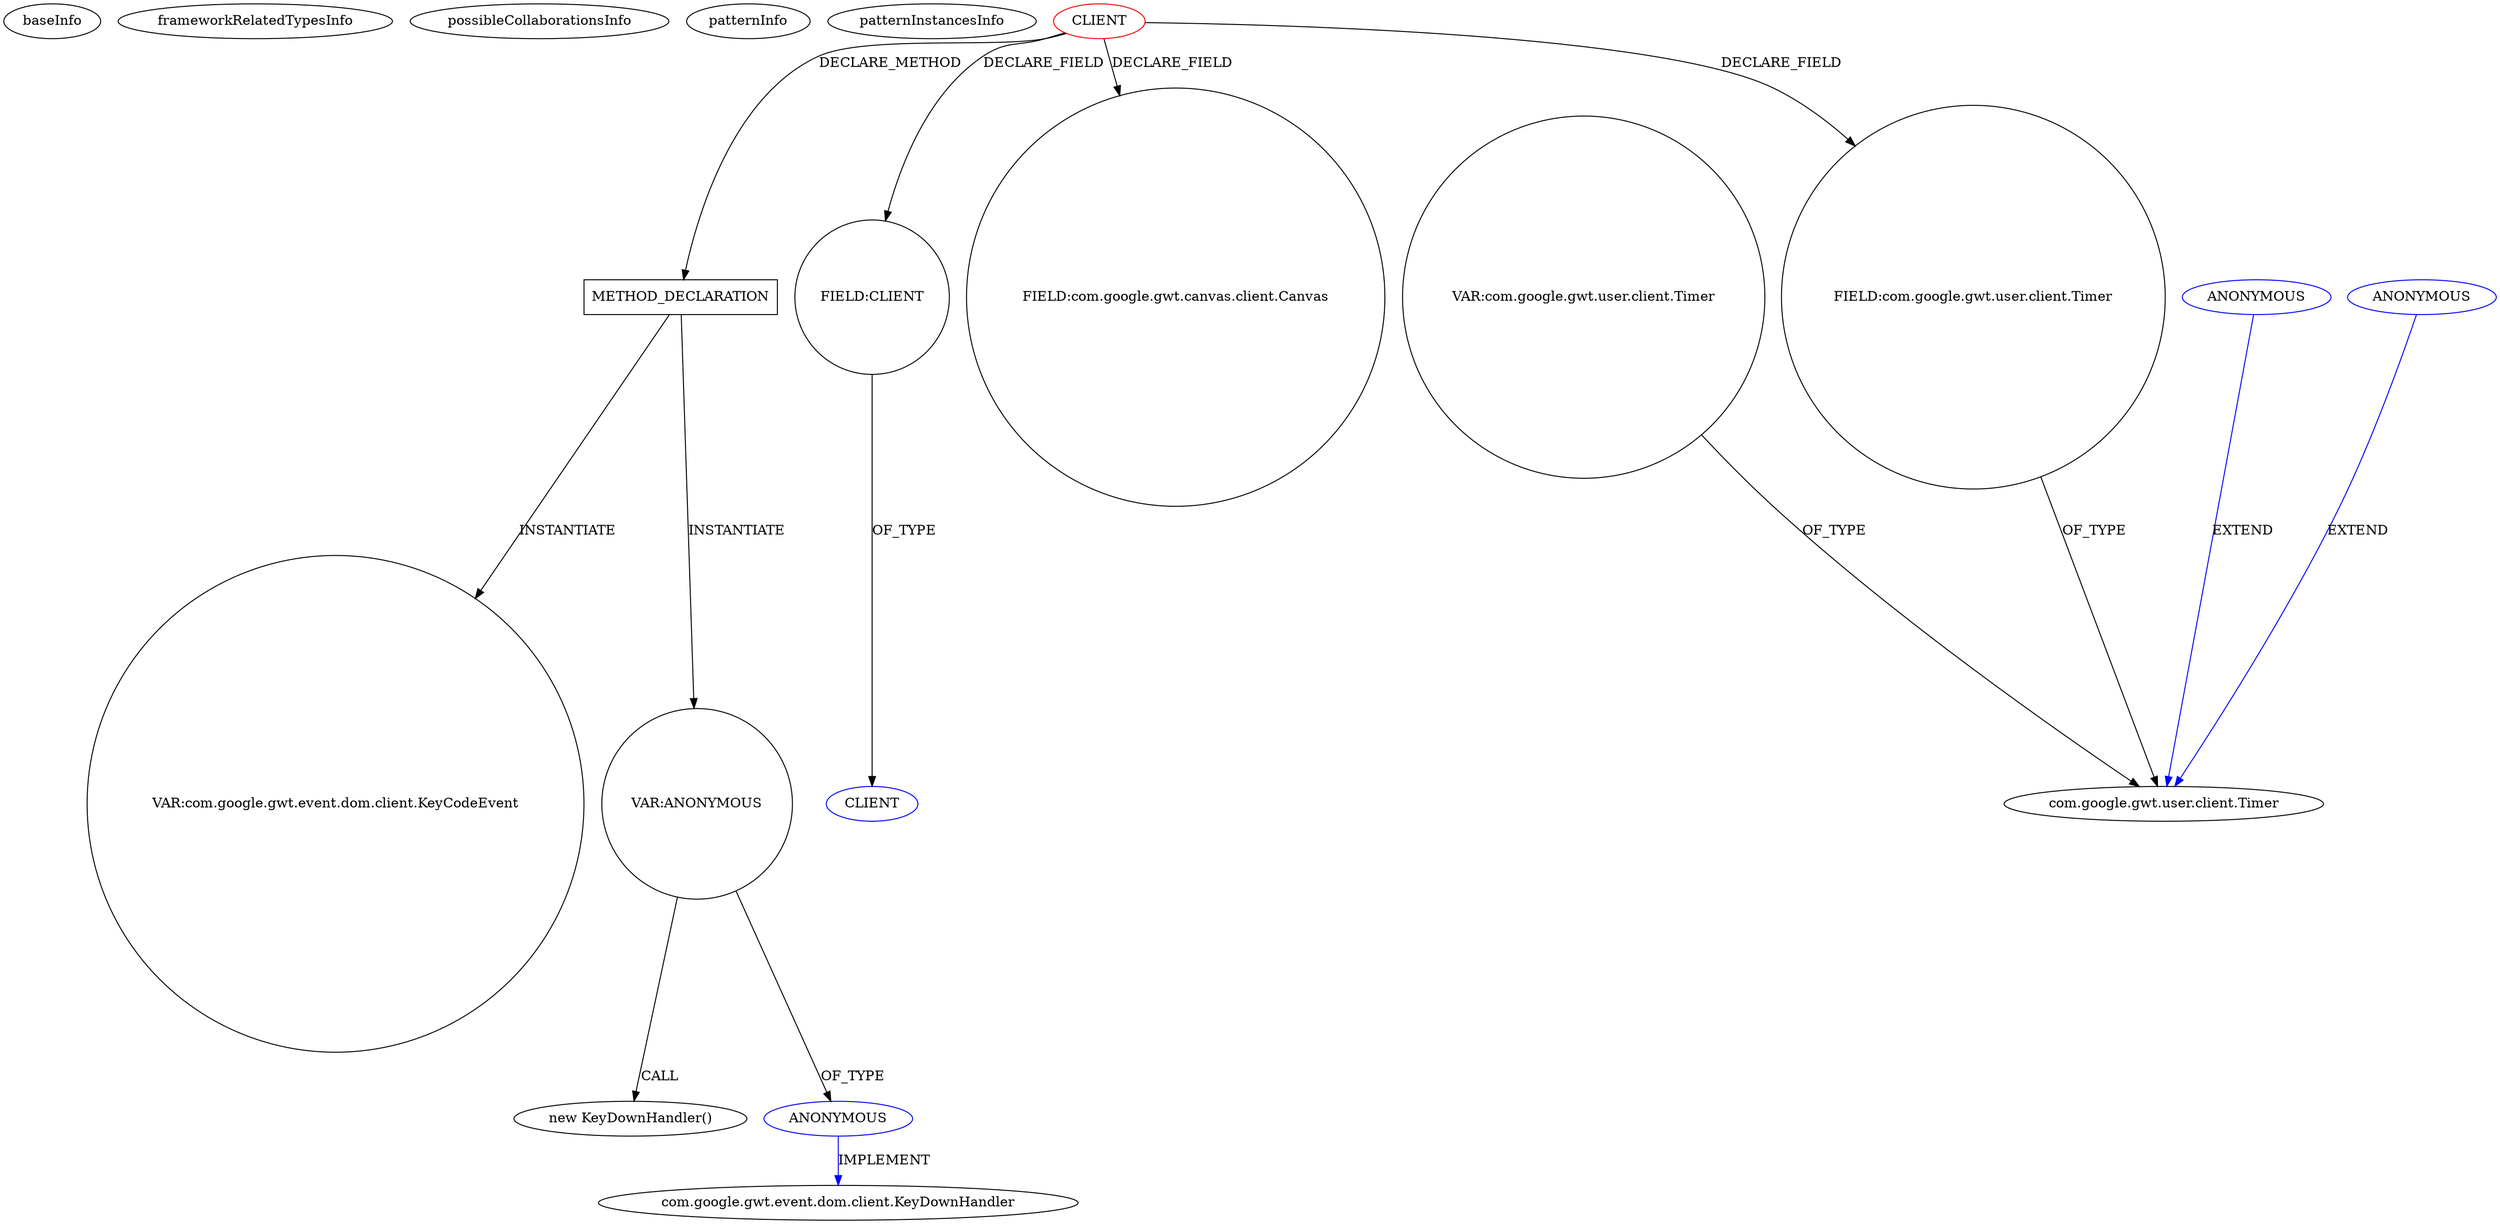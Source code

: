 digraph {
baseInfo[graphId=1826,category="pattern",isAnonymous=false,possibleRelation=false]
frameworkRelatedTypesInfo[]
possibleCollaborationsInfo[]
patternInfo[frequency=2.0,patternRootClient=0]
patternInstancesInfo[0="oussamazoghlami-TetrisGwt~/oussamazoghlami-TetrisGwt/TetrisGwt-master/Tetris/src/com/sfeir/tutorials/client/views/TetrisGameWidget.java~TetrisGameWidget~4245",1="lambourg-WebGallery~/lambourg-WebGallery/WebGallery-master/client/src/com/lambourg/webgallery/client/pictureview/PictureView.java~PictureView~3541"]
106[label="new KeyDownHandler()",vertexType="CONSTRUCTOR_CALL",isFrameworkType=false]
107[label="VAR:ANONYMOUS",vertexType="VARIABLE_EXPRESION",isFrameworkType=false,shape=circle]
108[label="ANONYMOUS",vertexType="REFERENCE_ANONYMOUS_DECLARATION",isFrameworkType=false,color=blue]
102[label="METHOD_DECLARATION",vertexType="CLIENT_METHOD_DECLARATION",isFrameworkType=false,shape=box]
0[label="CLIENT",vertexType="ROOT_CLIENT_CLASS_DECLARATION",isFrameworkType=false,color=red]
20[label="FIELD:com.google.gwt.user.client.Timer",vertexType="FIELD_DECLARATION",isFrameworkType=false,shape=circle]
4[label="FIELD:com.google.gwt.canvas.client.Canvas",vertexType="FIELD_DECLARATION",isFrameworkType=false,shape=circle]
15[label="FIELD:CLIENT",vertexType="FIELD_DECLARATION",isFrameworkType=false,shape=circle]
109[label="com.google.gwt.event.dom.client.KeyDownHandler",vertexType="FRAMEWORK_INTERFACE_TYPE",isFrameworkType=false]
110[label="VAR:com.google.gwt.event.dom.client.KeyCodeEvent",vertexType="VARIABLE_EXPRESION",isFrameworkType=false,shape=circle]
16[label="CLIENT",vertexType="REFERENCE_CLIENT_CLASS_DECLARATION",isFrameworkType=false,color=blue]
14[label="com.google.gwt.user.client.Timer",vertexType="FRAMEWORK_CLASS_TYPE",isFrameworkType=false]
236[label="ANONYMOUS",vertexType="REFERENCE_ANONYMOUS_DECLARATION",isFrameworkType=false,color=blue]
299[label="ANONYMOUS",vertexType="REFERENCE_ANONYMOUS_DECLARATION",isFrameworkType=false,color=blue]
241[label="VAR:com.google.gwt.user.client.Timer",vertexType="VARIABLE_EXPRESION",isFrameworkType=false,shape=circle]
299->14[label="EXTEND",color=blue]
0->4[label="DECLARE_FIELD"]
15->16[label="OF_TYPE"]
241->14[label="OF_TYPE"]
0->102[label="DECLARE_METHOD"]
102->107[label="INSTANTIATE"]
0->20[label="DECLARE_FIELD"]
102->110[label="INSTANTIATE"]
108->109[label="IMPLEMENT",color=blue]
20->14[label="OF_TYPE"]
107->108[label="OF_TYPE"]
0->15[label="DECLARE_FIELD"]
236->14[label="EXTEND",color=blue]
107->106[label="CALL"]
}
